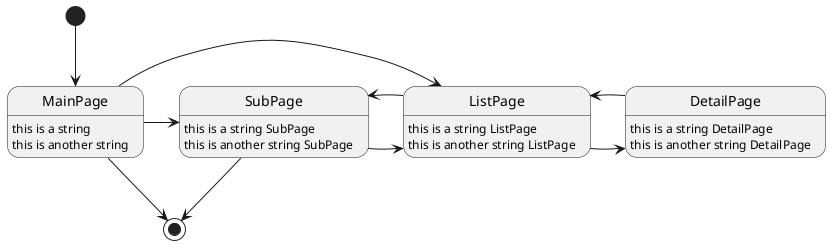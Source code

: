 @startuml test-page-flow

[*] --> MainPage
MainPage --> [*]
MainPage : this is a string
MainPage : this is another string

SubPage --> [*]
SubPage : this is a string SubPage
SubPage : this is another string SubPage

ListPage : this is a string ListPage
ListPage : this is another string ListPage

DetailPage : this is a string DetailPage
DetailPage : this is another string DetailPage


MainPage -> SubPage
SubPage -> ListPage
ListPage -> SubPage
MainPage -> ListPage

ListPage -> DetailPage
DetailPage -> ListPage

@enduml